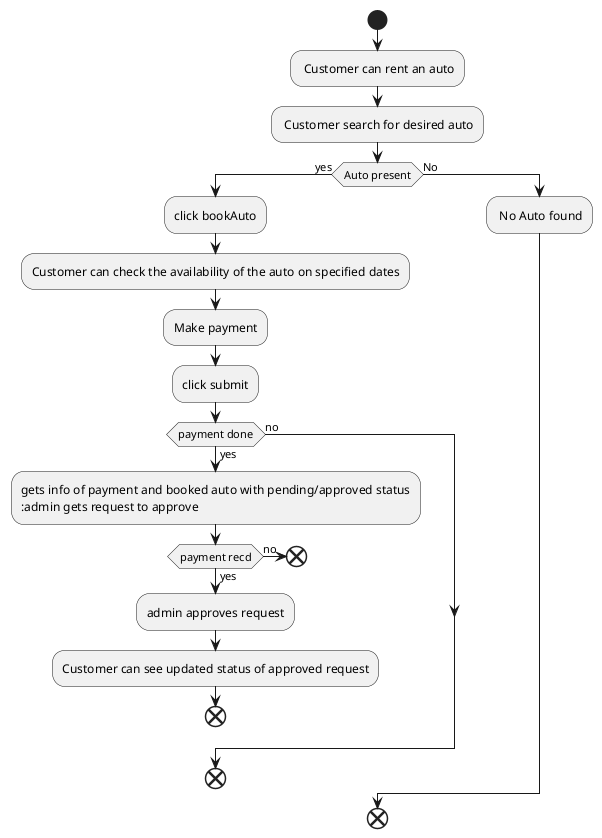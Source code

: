@startuml

start
   : Customer can rent an auto;
   : Customer search for desired auto;

if (Auto present) then (yes)
    :click bookAuto;
    :Customer can check the availability of the auto on specified dates;
    :Make payment;
    :click submit;
    if (payment done) then (yes)
    :gets info of payment and booked auto with pending/approved status
    :admin gets request to approve ;
    if(payment recd) then (yes)
    :admin approves request;
    :Customer can see updated status of approved request;
    else(no)
    end;
    endif;
    end;
    else(no)
    endif;
    end;
else (No)
    : No Auto found;
endif;
end;
@enduml


